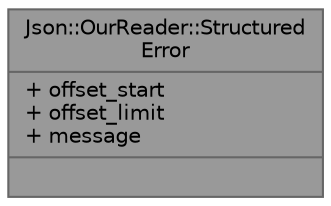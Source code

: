 digraph "Json::OurReader::StructuredError"
{
 // LATEX_PDF_SIZE
  bgcolor="transparent";
  edge [fontname=Helvetica,fontsize=10,labelfontname=Helvetica,labelfontsize=10];
  node [fontname=Helvetica,fontsize=10,shape=box,height=0.2,width=0.4];
  Node1 [shape=record,label="{Json::OurReader::Structured\lError\n|+ offset_start\l+ offset_limit\l+ message\l|}",height=0.2,width=0.4,color="gray40", fillcolor="grey60", style="filled", fontcolor="black",tooltip=" "];
}
